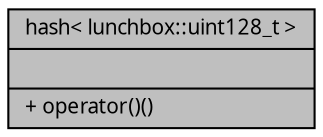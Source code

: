 digraph "hash&lt; lunchbox::uint128_t &gt;"
{
  edge [fontname="Sans",fontsize="10",labelfontname="Sans",labelfontsize="10"];
  node [fontname="Sans",fontsize="10",shape=record];
  Node1 [label="{hash\< lunchbox::uint128_t \>\n||+ operator()()\l}",height=0.2,width=0.4,color="black", fillcolor="grey75", style="filled" fontcolor="black"];
}
